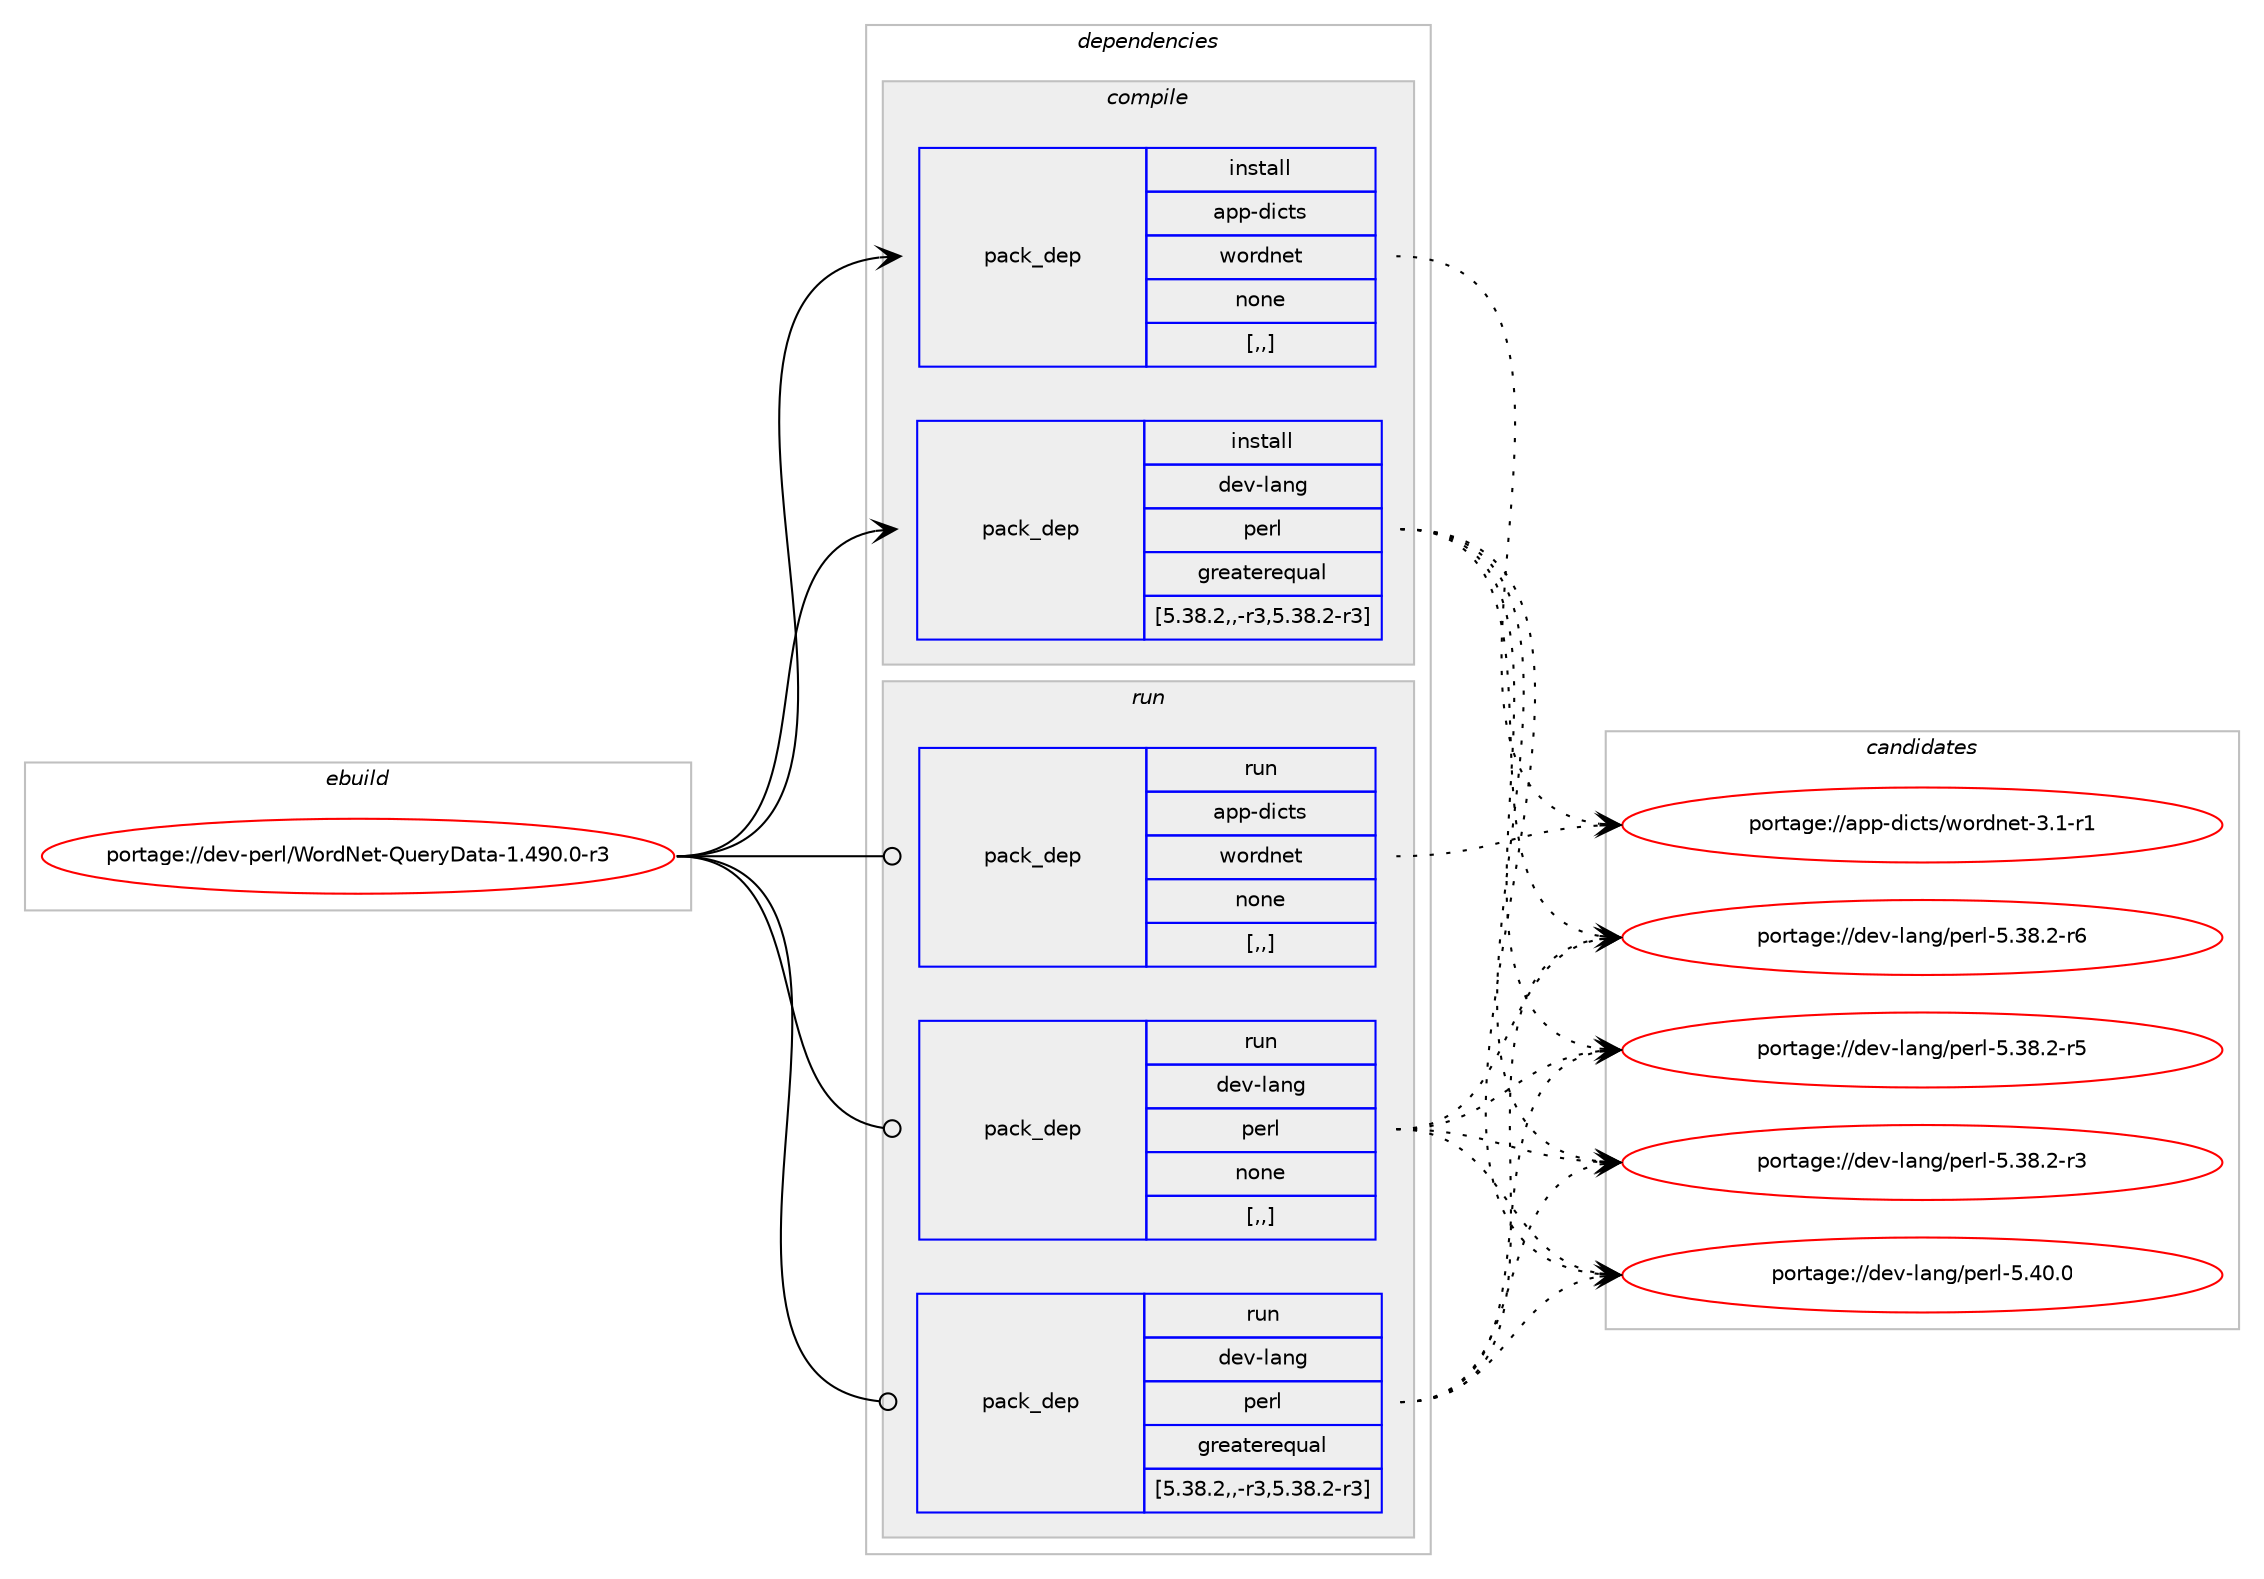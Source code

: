 digraph prolog {

# *************
# Graph options
# *************

newrank=true;
concentrate=true;
compound=true;
graph [rankdir=LR,fontname=Helvetica,fontsize=10,ranksep=1.5];#, ranksep=2.5, nodesep=0.2];
edge  [arrowhead=vee];
node  [fontname=Helvetica,fontsize=10];

# **********
# The ebuild
# **********

subgraph cluster_leftcol {
color=gray;
label=<<i>ebuild</i>>;
id [label="portage://dev-perl/WordNet-QueryData-1.490.0-r3", color=red, width=4, href="../dev-perl/WordNet-QueryData-1.490.0-r3.svg"];
}

# ****************
# The dependencies
# ****************

subgraph cluster_midcol {
color=gray;
label=<<i>dependencies</i>>;
subgraph cluster_compile {
fillcolor="#eeeeee";
style=filled;
label=<<i>compile</i>>;
subgraph pack107620 {
dependency138950 [label=<<TABLE BORDER="0" CELLBORDER="1" CELLSPACING="0" CELLPADDING="4" WIDTH="220"><TR><TD ROWSPAN="6" CELLPADDING="30">pack_dep</TD></TR><TR><TD WIDTH="110">install</TD></TR><TR><TD>app-dicts</TD></TR><TR><TD>wordnet</TD></TR><TR><TD>none</TD></TR><TR><TD>[,,]</TD></TR></TABLE>>, shape=none, color=blue];
}
id:e -> dependency138950:w [weight=20,style="solid",arrowhead="vee"];
subgraph pack107621 {
dependency138951 [label=<<TABLE BORDER="0" CELLBORDER="1" CELLSPACING="0" CELLPADDING="4" WIDTH="220"><TR><TD ROWSPAN="6" CELLPADDING="30">pack_dep</TD></TR><TR><TD WIDTH="110">install</TD></TR><TR><TD>dev-lang</TD></TR><TR><TD>perl</TD></TR><TR><TD>greaterequal</TD></TR><TR><TD>[5.38.2,,-r3,5.38.2-r3]</TD></TR></TABLE>>, shape=none, color=blue];
}
id:e -> dependency138951:w [weight=20,style="solid",arrowhead="vee"];
}
subgraph cluster_compileandrun {
fillcolor="#eeeeee";
style=filled;
label=<<i>compile and run</i>>;
}
subgraph cluster_run {
fillcolor="#eeeeee";
style=filled;
label=<<i>run</i>>;
subgraph pack107622 {
dependency138952 [label=<<TABLE BORDER="0" CELLBORDER="1" CELLSPACING="0" CELLPADDING="4" WIDTH="220"><TR><TD ROWSPAN="6" CELLPADDING="30">pack_dep</TD></TR><TR><TD WIDTH="110">run</TD></TR><TR><TD>app-dicts</TD></TR><TR><TD>wordnet</TD></TR><TR><TD>none</TD></TR><TR><TD>[,,]</TD></TR></TABLE>>, shape=none, color=blue];
}
id:e -> dependency138952:w [weight=20,style="solid",arrowhead="odot"];
subgraph pack107623 {
dependency138953 [label=<<TABLE BORDER="0" CELLBORDER="1" CELLSPACING="0" CELLPADDING="4" WIDTH="220"><TR><TD ROWSPAN="6" CELLPADDING="30">pack_dep</TD></TR><TR><TD WIDTH="110">run</TD></TR><TR><TD>dev-lang</TD></TR><TR><TD>perl</TD></TR><TR><TD>greaterequal</TD></TR><TR><TD>[5.38.2,,-r3,5.38.2-r3]</TD></TR></TABLE>>, shape=none, color=blue];
}
id:e -> dependency138953:w [weight=20,style="solid",arrowhead="odot"];
subgraph pack107624 {
dependency138954 [label=<<TABLE BORDER="0" CELLBORDER="1" CELLSPACING="0" CELLPADDING="4" WIDTH="220"><TR><TD ROWSPAN="6" CELLPADDING="30">pack_dep</TD></TR><TR><TD WIDTH="110">run</TD></TR><TR><TD>dev-lang</TD></TR><TR><TD>perl</TD></TR><TR><TD>none</TD></TR><TR><TD>[,,]</TD></TR></TABLE>>, shape=none, color=blue];
}
id:e -> dependency138954:w [weight=20,style="solid",arrowhead="odot"];
}
}

# **************
# The candidates
# **************

subgraph cluster_choices {
rank=same;
color=gray;
label=<<i>candidates</i>>;

subgraph choice107620 {
color=black;
nodesep=1;
choice97112112451001059911611547119111114100110101116455146494511449 [label="portage://app-dicts/wordnet-3.1-r1", color=red, width=4,href="../app-dicts/wordnet-3.1-r1.svg"];
dependency138950:e -> choice97112112451001059911611547119111114100110101116455146494511449:w [style=dotted,weight="100"];
}
subgraph choice107621 {
color=black;
nodesep=1;
choice10010111845108971101034711210111410845534652484648 [label="portage://dev-lang/perl-5.40.0", color=red, width=4,href="../dev-lang/perl-5.40.0.svg"];
choice100101118451089711010347112101114108455346515646504511454 [label="portage://dev-lang/perl-5.38.2-r6", color=red, width=4,href="../dev-lang/perl-5.38.2-r6.svg"];
choice100101118451089711010347112101114108455346515646504511453 [label="portage://dev-lang/perl-5.38.2-r5", color=red, width=4,href="../dev-lang/perl-5.38.2-r5.svg"];
choice100101118451089711010347112101114108455346515646504511451 [label="portage://dev-lang/perl-5.38.2-r3", color=red, width=4,href="../dev-lang/perl-5.38.2-r3.svg"];
dependency138951:e -> choice10010111845108971101034711210111410845534652484648:w [style=dotted,weight="100"];
dependency138951:e -> choice100101118451089711010347112101114108455346515646504511454:w [style=dotted,weight="100"];
dependency138951:e -> choice100101118451089711010347112101114108455346515646504511453:w [style=dotted,weight="100"];
dependency138951:e -> choice100101118451089711010347112101114108455346515646504511451:w [style=dotted,weight="100"];
}
subgraph choice107622 {
color=black;
nodesep=1;
choice97112112451001059911611547119111114100110101116455146494511449 [label="portage://app-dicts/wordnet-3.1-r1", color=red, width=4,href="../app-dicts/wordnet-3.1-r1.svg"];
dependency138952:e -> choice97112112451001059911611547119111114100110101116455146494511449:w [style=dotted,weight="100"];
}
subgraph choice107623 {
color=black;
nodesep=1;
choice10010111845108971101034711210111410845534652484648 [label="portage://dev-lang/perl-5.40.0", color=red, width=4,href="../dev-lang/perl-5.40.0.svg"];
choice100101118451089711010347112101114108455346515646504511454 [label="portage://dev-lang/perl-5.38.2-r6", color=red, width=4,href="../dev-lang/perl-5.38.2-r6.svg"];
choice100101118451089711010347112101114108455346515646504511453 [label="portage://dev-lang/perl-5.38.2-r5", color=red, width=4,href="../dev-lang/perl-5.38.2-r5.svg"];
choice100101118451089711010347112101114108455346515646504511451 [label="portage://dev-lang/perl-5.38.2-r3", color=red, width=4,href="../dev-lang/perl-5.38.2-r3.svg"];
dependency138953:e -> choice10010111845108971101034711210111410845534652484648:w [style=dotted,weight="100"];
dependency138953:e -> choice100101118451089711010347112101114108455346515646504511454:w [style=dotted,weight="100"];
dependency138953:e -> choice100101118451089711010347112101114108455346515646504511453:w [style=dotted,weight="100"];
dependency138953:e -> choice100101118451089711010347112101114108455346515646504511451:w [style=dotted,weight="100"];
}
subgraph choice107624 {
color=black;
nodesep=1;
choice10010111845108971101034711210111410845534652484648 [label="portage://dev-lang/perl-5.40.0", color=red, width=4,href="../dev-lang/perl-5.40.0.svg"];
choice100101118451089711010347112101114108455346515646504511454 [label="portage://dev-lang/perl-5.38.2-r6", color=red, width=4,href="../dev-lang/perl-5.38.2-r6.svg"];
choice100101118451089711010347112101114108455346515646504511453 [label="portage://dev-lang/perl-5.38.2-r5", color=red, width=4,href="../dev-lang/perl-5.38.2-r5.svg"];
choice100101118451089711010347112101114108455346515646504511451 [label="portage://dev-lang/perl-5.38.2-r3", color=red, width=4,href="../dev-lang/perl-5.38.2-r3.svg"];
dependency138954:e -> choice10010111845108971101034711210111410845534652484648:w [style=dotted,weight="100"];
dependency138954:e -> choice100101118451089711010347112101114108455346515646504511454:w [style=dotted,weight="100"];
dependency138954:e -> choice100101118451089711010347112101114108455346515646504511453:w [style=dotted,weight="100"];
dependency138954:e -> choice100101118451089711010347112101114108455346515646504511451:w [style=dotted,weight="100"];
}
}

}
